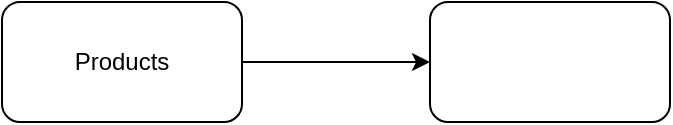 <mxfile version="16.2.7" type="device"><diagram id="C5RBs43oDa-KdzZeNtuy" name="Page-1"><mxGraphModel dx="1422" dy="762" grid="1" gridSize="10" guides="1" tooltips="1" connect="1" arrows="1" fold="1" page="1" pageScale="1" pageWidth="827" pageHeight="1169" math="0" shadow="0"><root><mxCell id="WIyWlLk6GJQsqaUBKTNV-0"/><mxCell id="WIyWlLk6GJQsqaUBKTNV-1" parent="WIyWlLk6GJQsqaUBKTNV-0"/><mxCell id="X75LqR9WDpFrfpeFF9uK-2" style="edgeStyle=orthogonalEdgeStyle;rounded=0;orthogonalLoop=1;jettySize=auto;html=1;entryX=0;entryY=0.5;entryDx=0;entryDy=0;" edge="1" parent="WIyWlLk6GJQsqaUBKTNV-1" source="X75LqR9WDpFrfpeFF9uK-0" target="X75LqR9WDpFrfpeFF9uK-1"><mxGeometry relative="1" as="geometry"/></mxCell><mxCell id="X75LqR9WDpFrfpeFF9uK-0" value="Products" style="rounded=1;whiteSpace=wrap;html=1;" vertex="1" parent="WIyWlLk6GJQsqaUBKTNV-1"><mxGeometry x="80" y="200" width="120" height="60" as="geometry"/></mxCell><mxCell id="X75LqR9WDpFrfpeFF9uK-1" value="" style="rounded=1;whiteSpace=wrap;html=1;" vertex="1" parent="WIyWlLk6GJQsqaUBKTNV-1"><mxGeometry x="294" y="200" width="120" height="60" as="geometry"/></mxCell></root></mxGraphModel></diagram></mxfile>